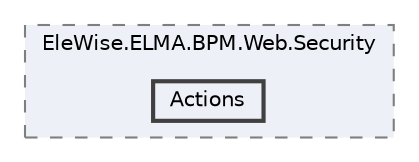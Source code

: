 digraph "Web/Modules/EleWise.ELMA.BPM.Web.Security/Actions"
{
 // LATEX_PDF_SIZE
  bgcolor="transparent";
  edge [fontname=Helvetica,fontsize=10,labelfontname=Helvetica,labelfontsize=10];
  node [fontname=Helvetica,fontsize=10,shape=box,height=0.2,width=0.4];
  compound=true
  subgraph clusterdir_421eb7dfd93239390a8f697457a79baa {
    graph [ bgcolor="#edf0f7", pencolor="grey50", label="EleWise.ELMA.BPM.Web.Security", fontname=Helvetica,fontsize=10 style="filled,dashed", URL="dir_421eb7dfd93239390a8f697457a79baa.html",tooltip=""]
  dir_6dd9acca111be575d3bd232e05e5caa2 [label="Actions", fillcolor="#edf0f7", color="grey25", style="filled,bold", URL="dir_6dd9acca111be575d3bd232e05e5caa2.html",tooltip=""];
  }
}
